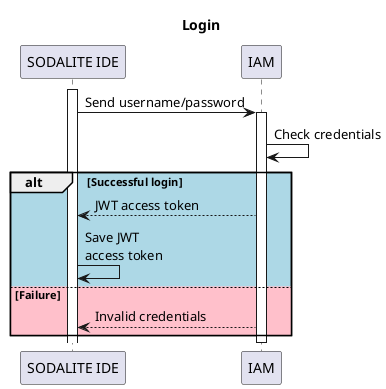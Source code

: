 @startuml
hide unlinked
title Login
participant "SODALITE IDE" as editor
participant "Semantic\nReasoner" as reasoner
participant "Semantic\nKnowledge Base\n(ontology in GraphDB)" as ontology
participant "Secrets\nVault" as secretstore
participant "IAM" as IAM
participant "Platform Discovery\nService" as PDS
participant "Infrastructure\nresource" as resource


activate editor
editor->IAM: Send username/password
activate IAM
IAM->IAM: Check credentials
alt #LightBlue Successful login
    IAM-->editor: JWT access token
    editor->editor: Save JWT\naccess token
else #Pink Failure
    IAM-->editor: Invalid credentials
end
deactivate IAM




@enduml
